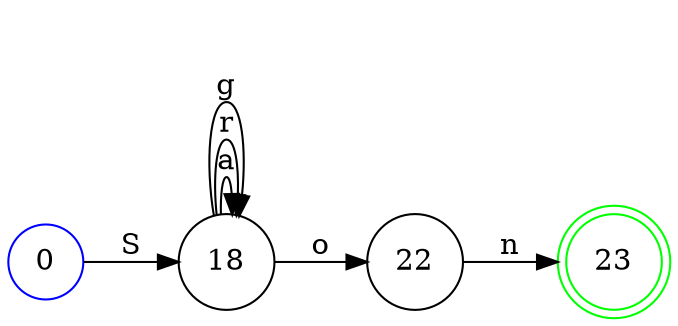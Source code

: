 digraph finite_state_machine {
graph [ dpi = 400 ];
rankdir=LR;
size="8,5"
node [shape = circle];
0 [label="0" color="blue"]0 -> 18 [label="S"];
18 [label="18" color="black"]18 -> 18 [label="a"];
18 -> 18 [label="r"];
18 -> 18 [label="g"];
18 -> 22 [label="o"];
22 [label="22" color="black"]22 -> 23 [label="n"];
23 [label="23" color="green"];
23 [shape = doublecircle];
}